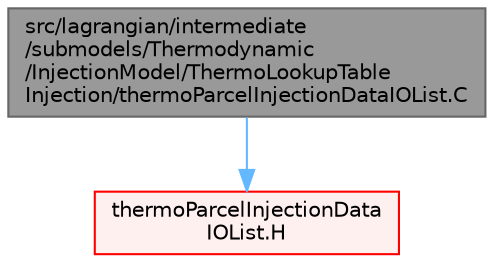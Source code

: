 digraph "src/lagrangian/intermediate/submodels/Thermodynamic/InjectionModel/ThermoLookupTableInjection/thermoParcelInjectionDataIOList.C"
{
 // LATEX_PDF_SIZE
  bgcolor="transparent";
  edge [fontname=Helvetica,fontsize=10,labelfontname=Helvetica,labelfontsize=10];
  node [fontname=Helvetica,fontsize=10,shape=box,height=0.2,width=0.4];
  Node1 [id="Node000001",label="src/lagrangian/intermediate\l/submodels/Thermodynamic\l/InjectionModel/ThermoLookupTable\lInjection/thermoParcelInjectionDataIOList.C",height=0.2,width=0.4,color="gray40", fillcolor="grey60", style="filled", fontcolor="black",tooltip=" "];
  Node1 -> Node2 [id="edge1_Node000001_Node000002",color="steelblue1",style="solid",tooltip=" "];
  Node2 [id="Node000002",label="thermoParcelInjectionData\lIOList.H",height=0.2,width=0.4,color="red", fillcolor="#FFF0F0", style="filled",URL="$thermoParcelInjectionDataIOList_8H.html",tooltip=" "];
}
